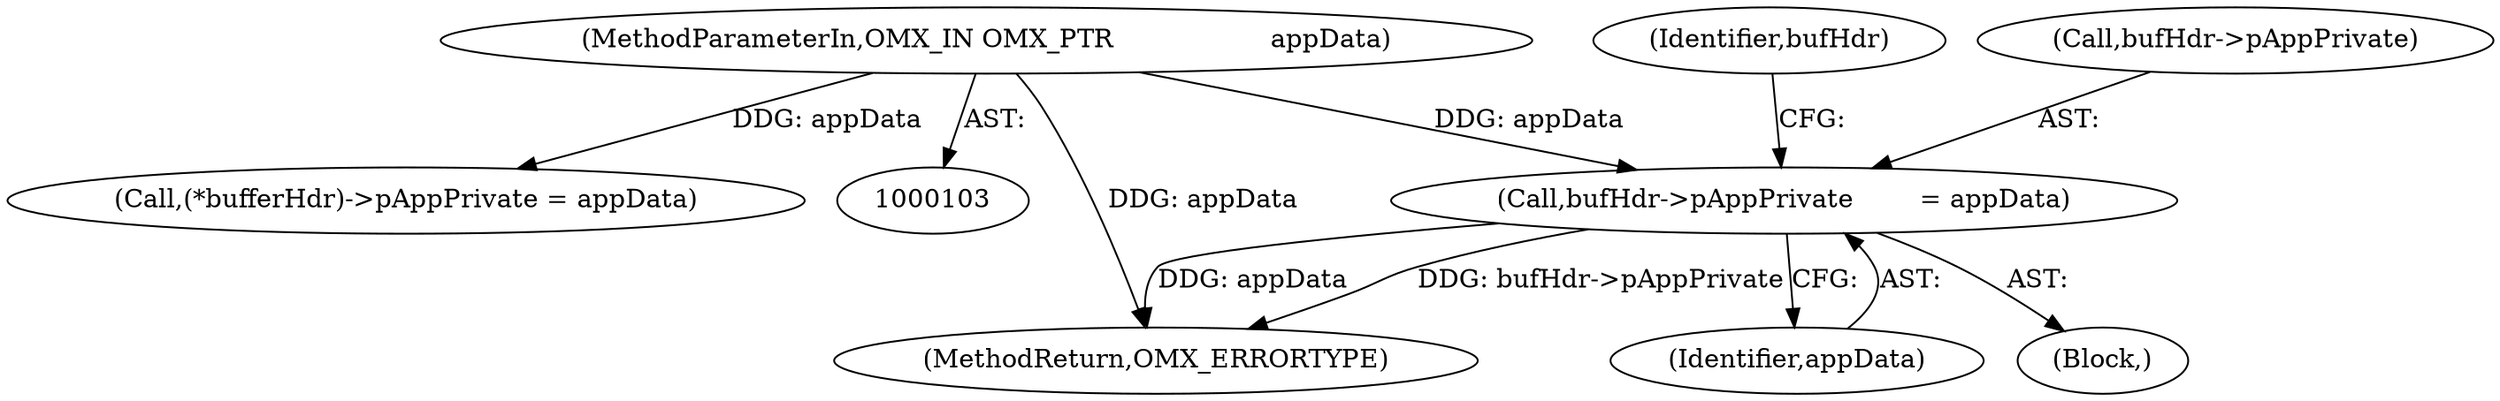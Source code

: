 digraph "0_Android_7558d03e6498e970b761aa44fff6b2c659202d95_2@pointer" {
"1000280" [label="(Call,bufHdr->pAppPrivate        = appData)"];
"1000107" [label="(MethodParameterIn,OMX_IN OMX_PTR                   appData)"];
"1000280" [label="(Call,bufHdr->pAppPrivate        = appData)"];
"1000287" [label="(Identifier,bufHdr)"];
"1000256" [label="(Block,)"];
"1000107" [label="(MethodParameterIn,OMX_IN OMX_PTR                   appData)"];
"1000651" [label="(MethodReturn,OMX_ERRORTYPE)"];
"1000385" [label="(Call,(*bufferHdr)->pAppPrivate = appData)"];
"1000281" [label="(Call,bufHdr->pAppPrivate)"];
"1000284" [label="(Identifier,appData)"];
"1000280" -> "1000256"  [label="AST: "];
"1000280" -> "1000284"  [label="CFG: "];
"1000281" -> "1000280"  [label="AST: "];
"1000284" -> "1000280"  [label="AST: "];
"1000287" -> "1000280"  [label="CFG: "];
"1000280" -> "1000651"  [label="DDG: appData"];
"1000280" -> "1000651"  [label="DDG: bufHdr->pAppPrivate"];
"1000107" -> "1000280"  [label="DDG: appData"];
"1000107" -> "1000103"  [label="AST: "];
"1000107" -> "1000651"  [label="DDG: appData"];
"1000107" -> "1000385"  [label="DDG: appData"];
}
